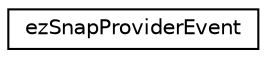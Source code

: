 digraph "Graphical Class Hierarchy"
{
 // LATEX_PDF_SIZE
  edge [fontname="Helvetica",fontsize="10",labelfontname="Helvetica",labelfontsize="10"];
  node [fontname="Helvetica",fontsize="10",shape=record];
  rankdir="LR";
  Node0 [label="ezSnapProviderEvent",height=0.2,width=0.4,color="black", fillcolor="white", style="filled",URL="$da/dd1/structez_snap_provider_event.htm",tooltip=" "];
}
